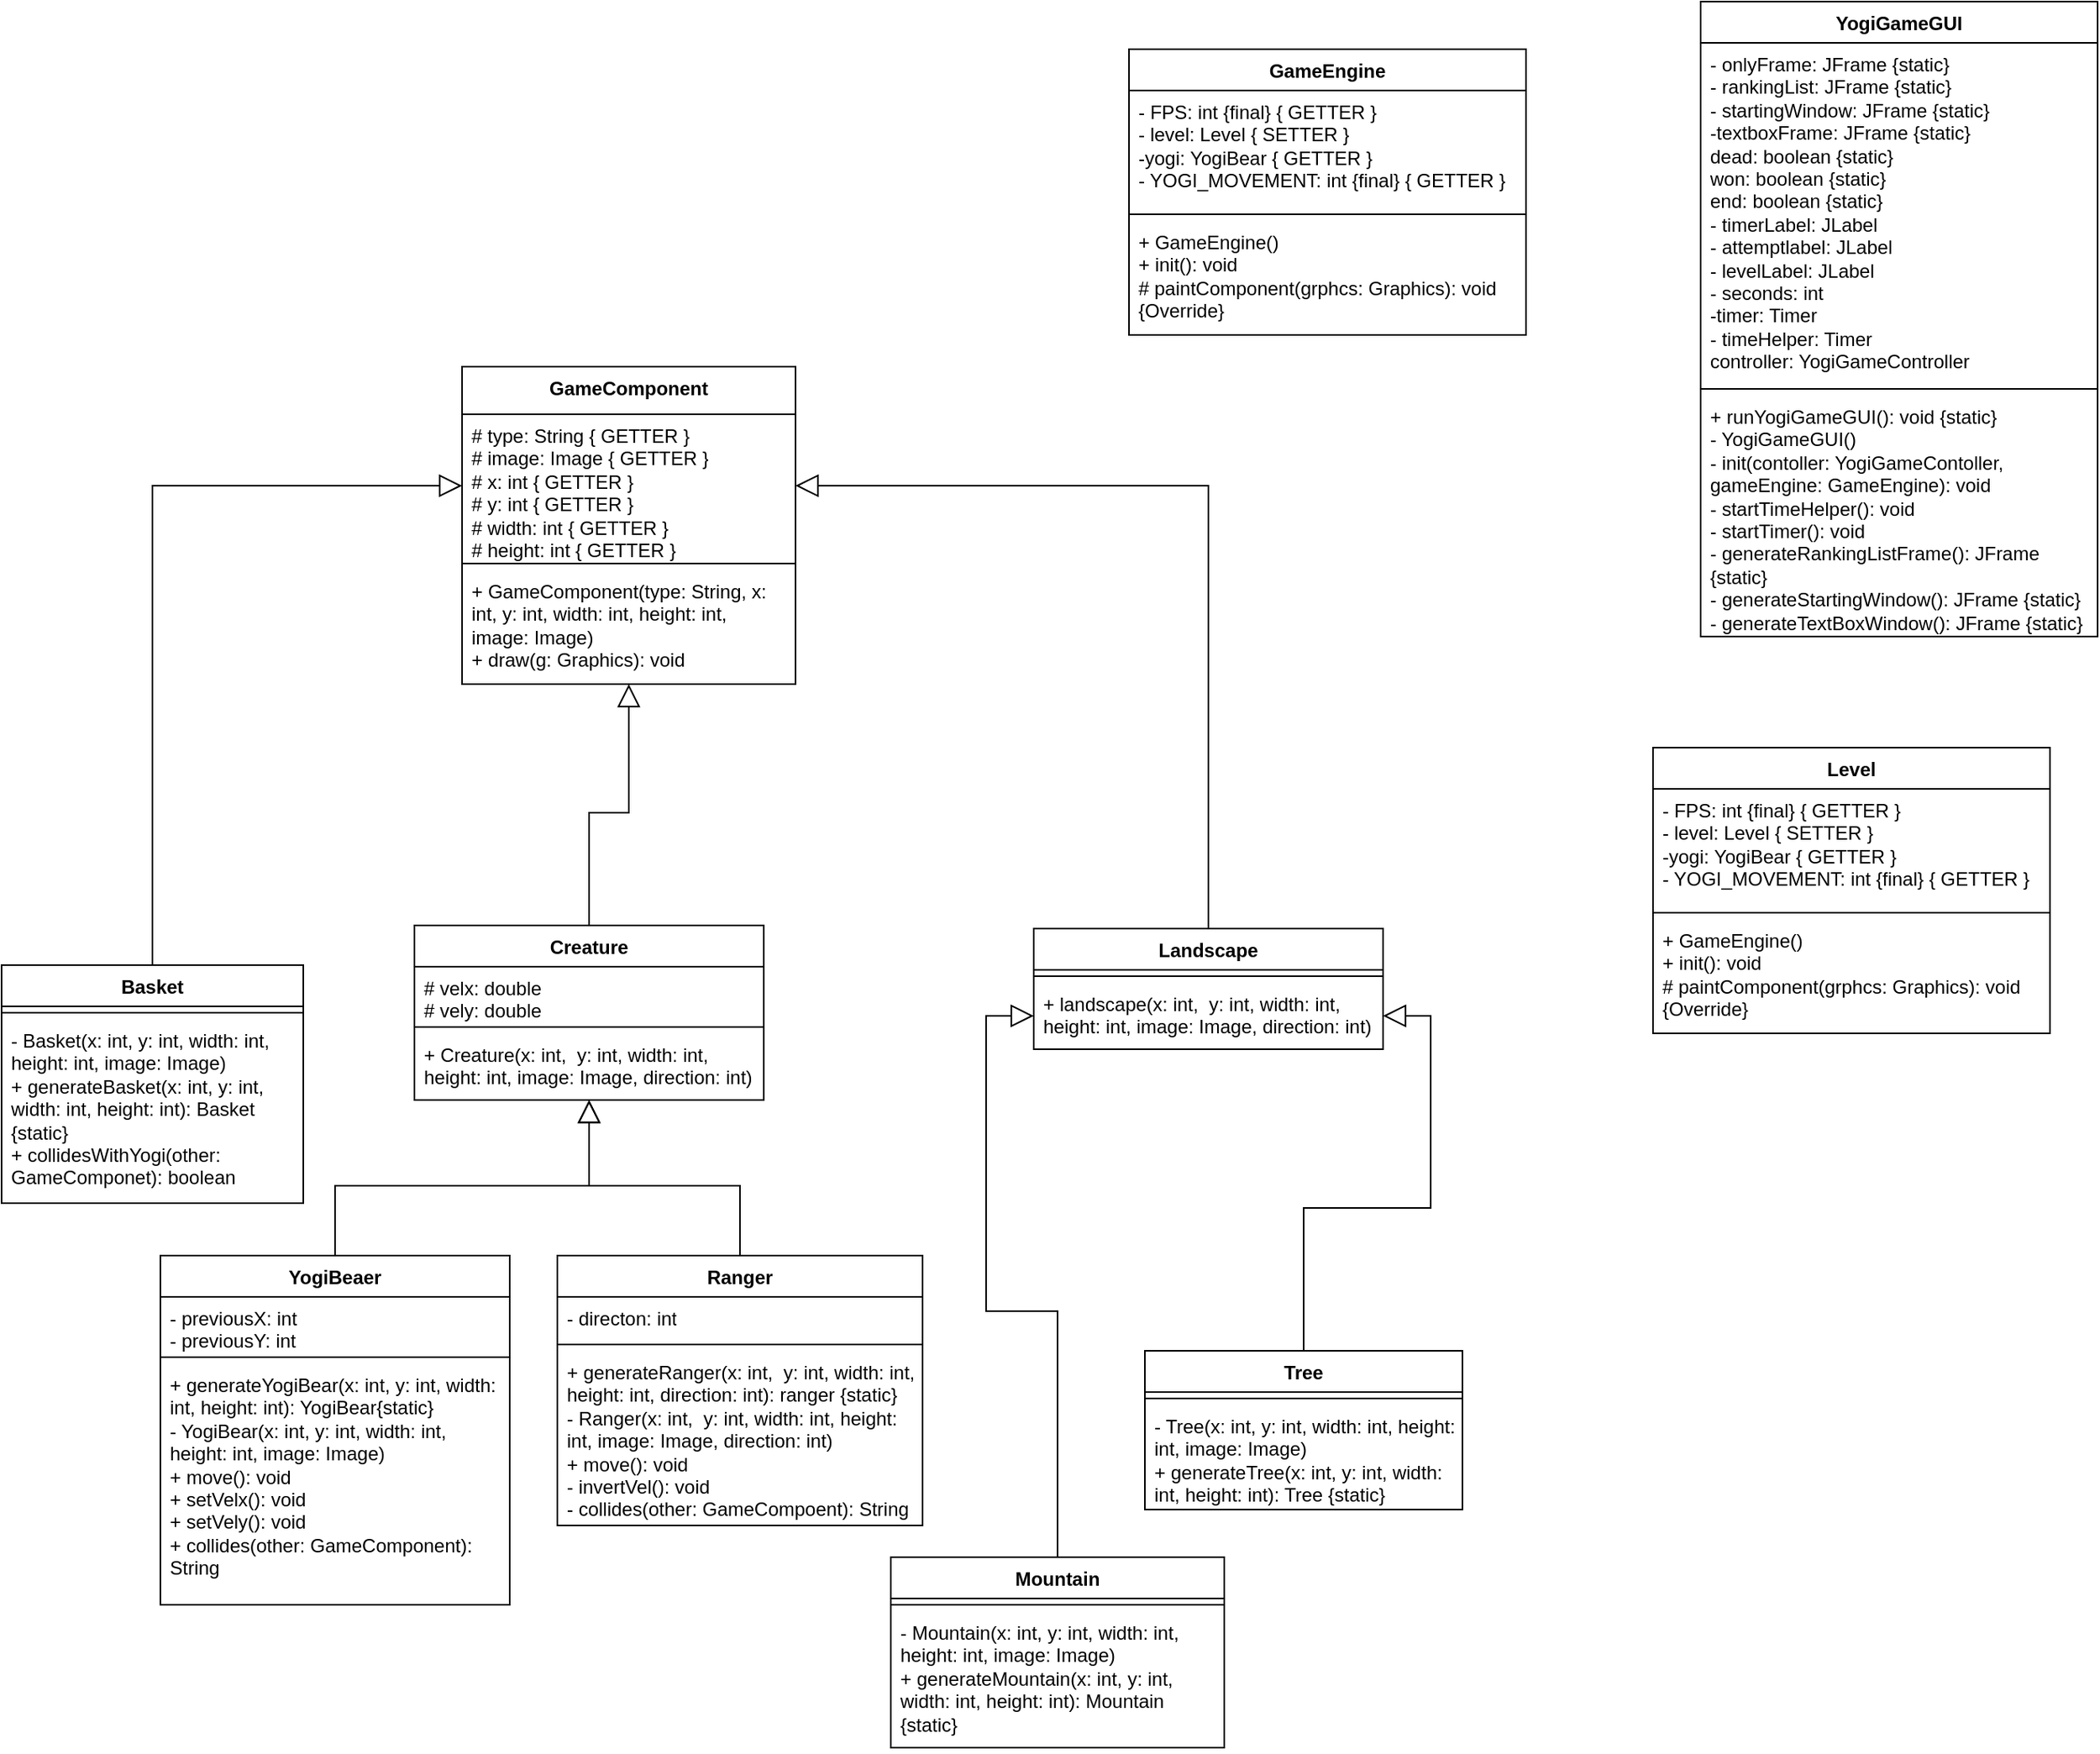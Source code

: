 <mxfile version="25.0.3">
  <diagram name="Page-1" id="V1T5ub4eXaLLm83vhyxi">
    <mxGraphModel dx="861" dy="2028" grid="1" gridSize="10" guides="1" tooltips="1" connect="1" arrows="1" fold="1" page="1" pageScale="1" pageWidth="850" pageHeight="1100" math="0" shadow="0">
      <root>
        <mxCell id="0" />
        <mxCell id="1" parent="0" />
        <mxCell id="JW1Y3XpuhCUsItWBqjoq-34" style="edgeStyle=orthogonalEdgeStyle;rounded=0;orthogonalLoop=1;jettySize=auto;html=1;exitX=0.5;exitY=0;exitDx=0;exitDy=0;endArrow=block;endFill=0;endSize=12;" parent="1" source="gm6i85_HgCSPow5HQ9hL-7" target="JW1Y3XpuhCUsItWBqjoq-13" edge="1">
          <mxGeometry relative="1" as="geometry">
            <mxPoint x="410" y="-90" as="sourcePoint" />
          </mxGeometry>
        </mxCell>
        <mxCell id="JW1Y3XpuhCUsItWBqjoq-33" style="edgeStyle=orthogonalEdgeStyle;rounded=0;orthogonalLoop=1;jettySize=auto;html=1;exitX=0.5;exitY=0;exitDx=0;exitDy=0;endArrow=block;endFill=0;endSize=12;entryX=0.5;entryY=1;entryDx=0;entryDy=0;" parent="1" source="gm6i85_HgCSPow5HQ9hL-2" target="gm6i85_HgCSPow5HQ9hL-7" edge="1">
          <mxGeometry relative="1" as="geometry">
            <mxPoint x="240" y="100" as="sourcePoint" />
            <mxPoint x="410" y="34" as="targetPoint" />
          </mxGeometry>
        </mxCell>
        <mxCell id="JW1Y3XpuhCUsItWBqjoq-37" style="edgeStyle=orthogonalEdgeStyle;rounded=0;orthogonalLoop=1;jettySize=auto;html=1;exitX=0.5;exitY=0;exitDx=0;exitDy=0;entryX=0;entryY=0.5;entryDx=0;entryDy=0;endArrow=block;endFill=0;endSize=12;" parent="1" source="JW1Y3XpuhCUsItWBqjoq-5" target="JW1Y3XpuhCUsItWBqjoq-14" edge="1">
          <mxGeometry relative="1" as="geometry" />
        </mxCell>
        <mxCell id="JW1Y3XpuhCUsItWBqjoq-5" value="Basket" style="swimlane;fontStyle=1;align=center;verticalAlign=top;childLayout=stackLayout;horizontal=1;startSize=26;horizontalStack=0;resizeParent=1;resizeParentMax=0;resizeLast=0;collapsible=1;marginBottom=0;whiteSpace=wrap;html=1;" parent="1" vertex="1">
          <mxGeometry x="30" y="-53" width="190" height="150" as="geometry" />
        </mxCell>
        <mxCell id="JW1Y3XpuhCUsItWBqjoq-7" value="" style="line;strokeWidth=1;fillColor=none;align=left;verticalAlign=middle;spacingTop=-1;spacingLeft=3;spacingRight=3;rotatable=0;labelPosition=right;points=[];portConstraint=eastwest;strokeColor=inherit;" parent="JW1Y3XpuhCUsItWBqjoq-5" vertex="1">
          <mxGeometry y="26" width="190" height="8" as="geometry" />
        </mxCell>
        <mxCell id="JW1Y3XpuhCUsItWBqjoq-8" value="- Basket(x: int, y: int, width: int, height: int, image: Image)&lt;div&gt;+ generateBasket(&lt;span style=&quot;background-color: initial;&quot;&gt;x: int, y: int, width: int, height: int&lt;/span&gt;&lt;span style=&quot;background-color: initial;&quot;&gt;): Basket {static}&lt;/span&gt;&lt;/div&gt;&lt;div&gt;&lt;span style=&quot;background-color: initial;&quot;&gt;+ collidesWithYogi(other: GameComponet): boolean&lt;/span&gt;&lt;/div&gt;" style="text;strokeColor=none;fillColor=none;align=left;verticalAlign=top;spacingLeft=4;spacingRight=4;overflow=hidden;rotatable=0;points=[[0,0.5],[1,0.5]];portConstraint=eastwest;whiteSpace=wrap;html=1;" parent="JW1Y3XpuhCUsItWBqjoq-5" vertex="1">
          <mxGeometry y="34" width="190" height="116" as="geometry" />
        </mxCell>
        <mxCell id="JW1Y3XpuhCUsItWBqjoq-13" value="&lt;div&gt;&lt;span style=&quot;background-color: initial;&quot;&gt;GameComponent&lt;/span&gt;&lt;/div&gt;" style="swimlane;fontStyle=1;align=center;verticalAlign=top;childLayout=stackLayout;horizontal=1;startSize=30;horizontalStack=0;resizeParent=1;resizeParentMax=0;resizeLast=0;collapsible=1;marginBottom=0;whiteSpace=wrap;html=1;" parent="1" vertex="1">
          <mxGeometry x="320" y="-430" width="210" height="200" as="geometry" />
        </mxCell>
        <mxCell id="JW1Y3XpuhCUsItWBqjoq-14" value="&lt;div&gt;&lt;span style=&quot;background-color: initial;&quot;&gt;# type: String { GETTER }&lt;/span&gt;&lt;/div&gt;&lt;div&gt;# image: Image { GETTER }&lt;/div&gt;&lt;div&gt;# x: int&amp;nbsp;&lt;span style=&quot;background-color: initial;&quot;&gt;{ GETTER }&lt;/span&gt;&lt;/div&gt;&lt;div&gt;# y: int&amp;nbsp;&lt;span style=&quot;background-color: initial;&quot;&gt;{ GETTER }&lt;/span&gt;&lt;/div&gt;&lt;div&gt;# width: int&amp;nbsp;&lt;span style=&quot;background-color: initial;&quot;&gt;{ GETTER }&lt;/span&gt;&lt;/div&gt;&lt;div&gt;# height: int&amp;nbsp;&lt;span style=&quot;background-color: initial;&quot;&gt;{ GETTER }&lt;/span&gt;&lt;/div&gt;" style="text;strokeColor=none;fillColor=none;align=left;verticalAlign=top;spacingLeft=4;spacingRight=4;overflow=hidden;rotatable=0;points=[[0,0.5],[1,0.5]];portConstraint=eastwest;whiteSpace=wrap;html=1;" parent="JW1Y3XpuhCUsItWBqjoq-13" vertex="1">
          <mxGeometry y="30" width="210" height="90" as="geometry" />
        </mxCell>
        <mxCell id="JW1Y3XpuhCUsItWBqjoq-15" value="" style="line;strokeWidth=1;fillColor=none;align=left;verticalAlign=middle;spacingTop=-1;spacingLeft=3;spacingRight=3;rotatable=0;labelPosition=right;points=[];portConstraint=eastwest;strokeColor=inherit;" parent="JW1Y3XpuhCUsItWBqjoq-13" vertex="1">
          <mxGeometry y="120" width="210" height="8" as="geometry" />
        </mxCell>
        <mxCell id="JW1Y3XpuhCUsItWBqjoq-16" value="&lt;div&gt;+ GameComponent(type: String, x: int, y: int, width: int, height: int, image: Image)&lt;/div&gt;&lt;div&gt;+ draw(g: Graphics): void&amp;nbsp;&lt;/div&gt;&lt;div&gt;&lt;br&gt;&lt;/div&gt;" style="text;strokeColor=none;fillColor=none;align=left;verticalAlign=top;spacingLeft=4;spacingRight=4;overflow=hidden;rotatable=0;points=[[0,0.5],[1,0.5]];portConstraint=eastwest;whiteSpace=wrap;html=1;" parent="JW1Y3XpuhCUsItWBqjoq-13" vertex="1">
          <mxGeometry y="128" width="210" height="72" as="geometry" />
        </mxCell>
        <mxCell id="JW1Y3XpuhCUsItWBqjoq-32" style="edgeStyle=orthogonalEdgeStyle;rounded=0;orthogonalLoop=1;jettySize=auto;html=1;exitX=0.5;exitY=0;exitDx=0;exitDy=0;endArrow=block;endFill=0;endSize=12;entryX=0.5;entryY=1;entryDx=0;entryDy=0;" parent="1" source="JW1Y3XpuhCUsItWBqjoq-17" target="gm6i85_HgCSPow5HQ9hL-7" edge="1">
          <mxGeometry relative="1" as="geometry">
            <mxPoint x="410" y="34" as="targetPoint" />
          </mxGeometry>
        </mxCell>
        <mxCell id="JW1Y3XpuhCUsItWBqjoq-17" value="Ranger" style="swimlane;fontStyle=1;align=center;verticalAlign=top;childLayout=stackLayout;horizontal=1;startSize=26;horizontalStack=0;resizeParent=1;resizeParentMax=0;resizeLast=0;collapsible=1;marginBottom=0;whiteSpace=wrap;html=1;" parent="1" vertex="1">
          <mxGeometry x="380" y="130" width="230" height="170" as="geometry" />
        </mxCell>
        <mxCell id="JW1Y3XpuhCUsItWBqjoq-18" value="- directon: int" style="text;strokeColor=none;fillColor=none;align=left;verticalAlign=top;spacingLeft=4;spacingRight=4;overflow=hidden;rotatable=0;points=[[0,0.5],[1,0.5]];portConstraint=eastwest;whiteSpace=wrap;html=1;" parent="JW1Y3XpuhCUsItWBqjoq-17" vertex="1">
          <mxGeometry y="26" width="230" height="26" as="geometry" />
        </mxCell>
        <mxCell id="JW1Y3XpuhCUsItWBqjoq-19" value="" style="line;strokeWidth=1;fillColor=none;align=left;verticalAlign=middle;spacingTop=-1;spacingLeft=3;spacingRight=3;rotatable=0;labelPosition=right;points=[];portConstraint=eastwest;strokeColor=inherit;" parent="JW1Y3XpuhCUsItWBqjoq-17" vertex="1">
          <mxGeometry y="52" width="230" height="8" as="geometry" />
        </mxCell>
        <mxCell id="JW1Y3XpuhCUsItWBqjoq-20" value="+ generateRanger(x: int,&amp;nbsp; y: int, width: int, height: int, direction: int): ranger {static}&lt;div&gt;- Ranger(&lt;span style=&quot;background-color: initial;&quot;&gt;x: int,&amp;nbsp; y: int, width: int, height: int, image: Image, direction: int&lt;/span&gt;&lt;span style=&quot;background-color: initial;&quot;&gt;)&lt;/span&gt;&lt;/div&gt;&lt;div&gt;&lt;span style=&quot;background-color: initial;&quot;&gt;+ move(): void&lt;/span&gt;&lt;/div&gt;&lt;div&gt;- invertVel(): void&lt;/div&gt;&lt;div&gt;- collides(other: GameCompoent): String&lt;/div&gt;" style="text;strokeColor=none;fillColor=none;align=left;verticalAlign=top;spacingLeft=4;spacingRight=4;overflow=hidden;rotatable=0;points=[[0,0.5],[1,0.5]];portConstraint=eastwest;whiteSpace=wrap;html=1;" parent="JW1Y3XpuhCUsItWBqjoq-17" vertex="1">
          <mxGeometry y="60" width="230" height="110" as="geometry" />
        </mxCell>
        <mxCell id="gm6i85_HgCSPow5HQ9hL-17" style="edgeStyle=orthogonalEdgeStyle;rounded=0;orthogonalLoop=1;jettySize=auto;html=1;entryX=1;entryY=0.5;entryDx=0;entryDy=0;endArrow=block;endFill=0;endSize=12;" edge="1" parent="1" source="JW1Y3XpuhCUsItWBqjoq-21" target="gm6i85_HgCSPow5HQ9hL-14">
          <mxGeometry relative="1" as="geometry" />
        </mxCell>
        <mxCell id="JW1Y3XpuhCUsItWBqjoq-21" value="Tree" style="swimlane;fontStyle=1;align=center;verticalAlign=top;childLayout=stackLayout;horizontal=1;startSize=26;horizontalStack=0;resizeParent=1;resizeParentMax=0;resizeLast=0;collapsible=1;marginBottom=0;whiteSpace=wrap;html=1;" parent="1" vertex="1">
          <mxGeometry x="750" y="190" width="200" height="100" as="geometry" />
        </mxCell>
        <mxCell id="JW1Y3XpuhCUsItWBqjoq-23" value="" style="line;strokeWidth=1;fillColor=none;align=left;verticalAlign=middle;spacingTop=-1;spacingLeft=3;spacingRight=3;rotatable=0;labelPosition=right;points=[];portConstraint=eastwest;strokeColor=inherit;" parent="JW1Y3XpuhCUsItWBqjoq-21" vertex="1">
          <mxGeometry y="26" width="200" height="8" as="geometry" />
        </mxCell>
        <mxCell id="JW1Y3XpuhCUsItWBqjoq-24" value="- Tree(x: int, y: int, width: int, height: int, image: Image)&lt;div&gt;+ generateTree(&lt;span style=&quot;background-color: initial;&quot;&gt;x: int, y: int, width: int, height: int&lt;/span&gt;&lt;span style=&quot;background-color: initial;&quot;&gt;): Tree {static}&lt;/span&gt;&lt;/div&gt;" style="text;strokeColor=none;fillColor=none;align=left;verticalAlign=top;spacingLeft=4;spacingRight=4;overflow=hidden;rotatable=0;points=[[0,0.5],[1,0.5]];portConstraint=eastwest;whiteSpace=wrap;html=1;" parent="JW1Y3XpuhCUsItWBqjoq-21" vertex="1">
          <mxGeometry y="34" width="200" height="66" as="geometry" />
        </mxCell>
        <mxCell id="gm6i85_HgCSPow5HQ9hL-16" style="edgeStyle=orthogonalEdgeStyle;rounded=0;orthogonalLoop=1;jettySize=auto;html=1;exitX=0.5;exitY=0;exitDx=0;exitDy=0;entryX=0;entryY=0.5;entryDx=0;entryDy=0;endArrow=block;endFill=0;endSize=12;" edge="1" parent="1" source="JW1Y3XpuhCUsItWBqjoq-25" target="gm6i85_HgCSPow5HQ9hL-14">
          <mxGeometry relative="1" as="geometry" />
        </mxCell>
        <mxCell id="JW1Y3XpuhCUsItWBqjoq-25" value="Mountain" style="swimlane;fontStyle=1;align=center;verticalAlign=top;childLayout=stackLayout;horizontal=1;startSize=26;horizontalStack=0;resizeParent=1;resizeParentMax=0;resizeLast=0;collapsible=1;marginBottom=0;whiteSpace=wrap;html=1;" parent="1" vertex="1">
          <mxGeometry x="590" y="320" width="210" height="120" as="geometry" />
        </mxCell>
        <mxCell id="JW1Y3XpuhCUsItWBqjoq-27" value="" style="line;strokeWidth=1;fillColor=none;align=left;verticalAlign=middle;spacingTop=-1;spacingLeft=3;spacingRight=3;rotatable=0;labelPosition=right;points=[];portConstraint=eastwest;strokeColor=inherit;" parent="JW1Y3XpuhCUsItWBqjoq-25" vertex="1">
          <mxGeometry y="26" width="210" height="8" as="geometry" />
        </mxCell>
        <mxCell id="JW1Y3XpuhCUsItWBqjoq-28" value="- Mountain(x: int, y: int, width: int, height: int, image: Image)&lt;div&gt;+ generateMountain(&lt;span style=&quot;background-color: initial;&quot;&gt;x: int, y: int, width: int, height: int&lt;/span&gt;&lt;span style=&quot;background-color: initial;&quot;&gt;): Mountain {static}&lt;/span&gt;&lt;/div&gt;" style="text;strokeColor=none;fillColor=none;align=left;verticalAlign=top;spacingLeft=4;spacingRight=4;overflow=hidden;rotatable=0;points=[[0,0.5],[1,0.5]];portConstraint=eastwest;whiteSpace=wrap;html=1;" parent="JW1Y3XpuhCUsItWBqjoq-25" vertex="1">
          <mxGeometry y="34" width="210" height="86" as="geometry" />
        </mxCell>
        <mxCell id="gm6i85_HgCSPow5HQ9hL-2" value="YogiBeaer" style="swimlane;fontStyle=1;align=center;verticalAlign=top;childLayout=stackLayout;horizontal=1;startSize=26;horizontalStack=0;resizeParent=1;resizeParentMax=0;resizeLast=0;collapsible=1;marginBottom=0;whiteSpace=wrap;html=1;" vertex="1" parent="1">
          <mxGeometry x="130" y="130" width="220" height="220" as="geometry" />
        </mxCell>
        <mxCell id="gm6i85_HgCSPow5HQ9hL-3" value="- previousX: int&lt;div&gt;- previousY: int&lt;/div&gt;" style="text;strokeColor=none;fillColor=none;align=left;verticalAlign=top;spacingLeft=4;spacingRight=4;overflow=hidden;rotatable=0;points=[[0,0.5],[1,0.5]];portConstraint=eastwest;whiteSpace=wrap;html=1;" vertex="1" parent="gm6i85_HgCSPow5HQ9hL-2">
          <mxGeometry y="26" width="220" height="34" as="geometry" />
        </mxCell>
        <mxCell id="gm6i85_HgCSPow5HQ9hL-4" value="" style="line;strokeWidth=1;fillColor=none;align=left;verticalAlign=middle;spacingTop=-1;spacingLeft=3;spacingRight=3;rotatable=0;labelPosition=right;points=[];portConstraint=eastwest;strokeColor=inherit;" vertex="1" parent="gm6i85_HgCSPow5HQ9hL-2">
          <mxGeometry y="60" width="220" height="8" as="geometry" />
        </mxCell>
        <mxCell id="gm6i85_HgCSPow5HQ9hL-5" value="+ generateYogiBear(x: int, y: int, width: int, height: int): YogiBear{static}&lt;div&gt;- YogiBear(&lt;span style=&quot;background-color: initial;&quot;&gt;x: int, y: int, width: int, height: int, image: Image&lt;/span&gt;&lt;span style=&quot;background-color: initial;&quot;&gt;)&lt;/span&gt;&lt;/div&gt;&lt;div&gt;&lt;span style=&quot;background-color: initial;&quot;&gt;+ move(): void&lt;/span&gt;&lt;/div&gt;&lt;div&gt;&lt;span style=&quot;background-color: initial;&quot;&gt;+ setVelx(): void&amp;nbsp;&lt;/span&gt;&lt;/div&gt;&lt;div&gt;&lt;span style=&quot;background-color: initial;&quot;&gt;+ setVely(): void&lt;/span&gt;&lt;/div&gt;&lt;div&gt;&lt;span style=&quot;background-color: initial;&quot;&gt;+ collides(other: GameComponent): String&lt;/span&gt;&lt;/div&gt;" style="text;strokeColor=none;fillColor=none;align=left;verticalAlign=top;spacingLeft=4;spacingRight=4;overflow=hidden;rotatable=0;points=[[0,0.5],[1,0.5]];portConstraint=eastwest;whiteSpace=wrap;html=1;" vertex="1" parent="gm6i85_HgCSPow5HQ9hL-2">
          <mxGeometry y="68" width="220" height="152" as="geometry" />
        </mxCell>
        <mxCell id="gm6i85_HgCSPow5HQ9hL-7" value="Creature" style="swimlane;fontStyle=1;align=center;verticalAlign=top;childLayout=stackLayout;horizontal=1;startSize=26;horizontalStack=0;resizeParent=1;resizeParentMax=0;resizeLast=0;collapsible=1;marginBottom=0;whiteSpace=wrap;html=1;" vertex="1" parent="1">
          <mxGeometry x="290" y="-78" width="220" height="110" as="geometry" />
        </mxCell>
        <mxCell id="gm6i85_HgCSPow5HQ9hL-8" value="# velx: double&lt;div&gt;# vely: double&lt;/div&gt;" style="text;strokeColor=none;fillColor=none;align=left;verticalAlign=top;spacingLeft=4;spacingRight=4;overflow=hidden;rotatable=0;points=[[0,0.5],[1,0.5]];portConstraint=eastwest;whiteSpace=wrap;html=1;" vertex="1" parent="gm6i85_HgCSPow5HQ9hL-7">
          <mxGeometry y="26" width="220" height="34" as="geometry" />
        </mxCell>
        <mxCell id="gm6i85_HgCSPow5HQ9hL-9" value="" style="line;strokeWidth=1;fillColor=none;align=left;verticalAlign=middle;spacingTop=-1;spacingLeft=3;spacingRight=3;rotatable=0;labelPosition=right;points=[];portConstraint=eastwest;strokeColor=inherit;" vertex="1" parent="gm6i85_HgCSPow5HQ9hL-7">
          <mxGeometry y="60" width="220" height="8" as="geometry" />
        </mxCell>
        <mxCell id="gm6i85_HgCSPow5HQ9hL-10" value="&lt;div&gt;+ Creature(&lt;span style=&quot;background-color: initial;&quot;&gt;x: int,&amp;nbsp; y: int, width: int, height: int, image: Image, direction: int&lt;/span&gt;&lt;span style=&quot;background-color: initial;&quot;&gt;)&lt;/span&gt;&lt;/div&gt;" style="text;strokeColor=none;fillColor=none;align=left;verticalAlign=top;spacingLeft=4;spacingRight=4;overflow=hidden;rotatable=0;points=[[0,0.5],[1,0.5]];portConstraint=eastwest;whiteSpace=wrap;html=1;" vertex="1" parent="gm6i85_HgCSPow5HQ9hL-7">
          <mxGeometry y="68" width="220" height="42" as="geometry" />
        </mxCell>
        <mxCell id="gm6i85_HgCSPow5HQ9hL-18" style="edgeStyle=orthogonalEdgeStyle;rounded=0;orthogonalLoop=1;jettySize=auto;html=1;entryX=1;entryY=0.5;entryDx=0;entryDy=0;endArrow=block;endFill=0;endSize=12;" edge="1" parent="1" source="gm6i85_HgCSPow5HQ9hL-11" target="JW1Y3XpuhCUsItWBqjoq-14">
          <mxGeometry relative="1" as="geometry" />
        </mxCell>
        <mxCell id="gm6i85_HgCSPow5HQ9hL-11" value="Landscape" style="swimlane;fontStyle=1;align=center;verticalAlign=top;childLayout=stackLayout;horizontal=1;startSize=26;horizontalStack=0;resizeParent=1;resizeParentMax=0;resizeLast=0;collapsible=1;marginBottom=0;whiteSpace=wrap;html=1;" vertex="1" parent="1">
          <mxGeometry x="680" y="-76" width="220" height="76" as="geometry" />
        </mxCell>
        <mxCell id="gm6i85_HgCSPow5HQ9hL-13" value="" style="line;strokeWidth=1;fillColor=none;align=left;verticalAlign=middle;spacingTop=-1;spacingLeft=3;spacingRight=3;rotatable=0;labelPosition=right;points=[];portConstraint=eastwest;strokeColor=inherit;" vertex="1" parent="gm6i85_HgCSPow5HQ9hL-11">
          <mxGeometry y="26" width="220" height="8" as="geometry" />
        </mxCell>
        <mxCell id="gm6i85_HgCSPow5HQ9hL-14" value="&lt;div&gt;+ landscape(&lt;span style=&quot;background-color: initial;&quot;&gt;x: int,&amp;nbsp; y: int, width: int, height: int, image: Image, direction: int&lt;/span&gt;&lt;span style=&quot;background-color: initial;&quot;&gt;)&lt;/span&gt;&lt;/div&gt;" style="text;strokeColor=none;fillColor=none;align=left;verticalAlign=top;spacingLeft=4;spacingRight=4;overflow=hidden;rotatable=0;points=[[0,0.5],[1,0.5]];portConstraint=eastwest;whiteSpace=wrap;html=1;" vertex="1" parent="gm6i85_HgCSPow5HQ9hL-11">
          <mxGeometry y="34" width="220" height="42" as="geometry" />
        </mxCell>
        <mxCell id="gm6i85_HgCSPow5HQ9hL-19" value="GameEngine" style="swimlane;fontStyle=1;align=center;verticalAlign=top;childLayout=stackLayout;horizontal=1;startSize=26;horizontalStack=0;resizeParent=1;resizeParentMax=0;resizeLast=0;collapsible=1;marginBottom=0;whiteSpace=wrap;html=1;" vertex="1" parent="1">
          <mxGeometry x="740" y="-630" width="250" height="180" as="geometry" />
        </mxCell>
        <mxCell id="gm6i85_HgCSPow5HQ9hL-20" value="- FPS: int {final} { GETTER }&lt;div&gt;- level: Level { SETTER }&lt;/div&gt;&lt;div&gt;-yogi: YogiBear { GETTER }&lt;/div&gt;&lt;div&gt;- YOGI_MOVEMENT: int {final} { GETTER }&lt;/div&gt;" style="text;strokeColor=none;fillColor=none;align=left;verticalAlign=top;spacingLeft=4;spacingRight=4;overflow=hidden;rotatable=0;points=[[0,0.5],[1,0.5]];portConstraint=eastwest;whiteSpace=wrap;html=1;" vertex="1" parent="gm6i85_HgCSPow5HQ9hL-19">
          <mxGeometry y="26" width="250" height="74" as="geometry" />
        </mxCell>
        <mxCell id="gm6i85_HgCSPow5HQ9hL-21" value="" style="line;strokeWidth=1;fillColor=none;align=left;verticalAlign=middle;spacingTop=-1;spacingLeft=3;spacingRight=3;rotatable=0;labelPosition=right;points=[];portConstraint=eastwest;strokeColor=inherit;" vertex="1" parent="gm6i85_HgCSPow5HQ9hL-19">
          <mxGeometry y="100" width="250" height="8" as="geometry" />
        </mxCell>
        <mxCell id="gm6i85_HgCSPow5HQ9hL-22" value="+ GameEngine()&lt;div&gt;+ init(): void&lt;/div&gt;&lt;div&gt;# paintComponent(grphcs: Graphics): void {Override}&lt;/div&gt;" style="text;strokeColor=none;fillColor=none;align=left;verticalAlign=top;spacingLeft=4;spacingRight=4;overflow=hidden;rotatable=0;points=[[0,0.5],[1,0.5]];portConstraint=eastwest;whiteSpace=wrap;html=1;" vertex="1" parent="gm6i85_HgCSPow5HQ9hL-19">
          <mxGeometry y="108" width="250" height="72" as="geometry" />
        </mxCell>
        <mxCell id="gm6i85_HgCSPow5HQ9hL-23" value="YogiGameGUI" style="swimlane;fontStyle=1;align=center;verticalAlign=top;childLayout=stackLayout;horizontal=1;startSize=26;horizontalStack=0;resizeParent=1;resizeParentMax=0;resizeLast=0;collapsible=1;marginBottom=0;whiteSpace=wrap;html=1;" vertex="1" parent="1">
          <mxGeometry x="1100" y="-660" width="250" height="400" as="geometry" />
        </mxCell>
        <mxCell id="gm6i85_HgCSPow5HQ9hL-24" value="- onlyFrame: JFrame {static}&lt;div&gt;- rankingList: JFrame {static}&lt;/div&gt;&lt;div&gt;- startingWindow: JFrame {static}&lt;/div&gt;&lt;div&gt;-textboxFrame: JFrame {static}&lt;/div&gt;&lt;div&gt;dead: boolean {static}&lt;/div&gt;&lt;div&gt;won: boolean {static}&lt;/div&gt;&lt;div&gt;end: boolean {static}&lt;/div&gt;&lt;div&gt;- timerLabel: JLabel&lt;/div&gt;&lt;div&gt;- attemptlabel: JLabel&lt;/div&gt;&lt;div&gt;- levelLabel: JLabel&amp;nbsp;&lt;/div&gt;&lt;div&gt;- seconds: int&amp;nbsp;&lt;/div&gt;&lt;div&gt;-timer: Timer&lt;/div&gt;&lt;div&gt;- timeHelper: Timer&lt;/div&gt;&lt;div&gt;controller: YogiGameController&lt;/div&gt;" style="text;strokeColor=none;fillColor=none;align=left;verticalAlign=top;spacingLeft=4;spacingRight=4;overflow=hidden;rotatable=0;points=[[0,0.5],[1,0.5]];portConstraint=eastwest;whiteSpace=wrap;html=1;" vertex="1" parent="gm6i85_HgCSPow5HQ9hL-23">
          <mxGeometry y="26" width="250" height="214" as="geometry" />
        </mxCell>
        <mxCell id="gm6i85_HgCSPow5HQ9hL-25" value="" style="line;strokeWidth=1;fillColor=none;align=left;verticalAlign=middle;spacingTop=-1;spacingLeft=3;spacingRight=3;rotatable=0;labelPosition=right;points=[];portConstraint=eastwest;strokeColor=inherit;" vertex="1" parent="gm6i85_HgCSPow5HQ9hL-23">
          <mxGeometry y="240" width="250" height="8" as="geometry" />
        </mxCell>
        <mxCell id="gm6i85_HgCSPow5HQ9hL-26" value="+ runYogiGameGUI(): void {static}&lt;div&gt;- YogiGameGUI()&lt;/div&gt;&lt;div&gt;- init(contoller: YogiGameContoller, gameEngine: GameEngine): void&lt;/div&gt;&lt;div&gt;- startTimeHelper(): void&lt;/div&gt;&lt;div&gt;- startTimer(): void&lt;/div&gt;&lt;div&gt;- generateRankingListFrame(): JFrame {static}&lt;/div&gt;&lt;div&gt;- generateStartingWindow(): JFrame {static}&lt;/div&gt;&lt;div&gt;- generateTextBoxWindow(): JFrame {static}&lt;/div&gt;" style="text;strokeColor=none;fillColor=none;align=left;verticalAlign=top;spacingLeft=4;spacingRight=4;overflow=hidden;rotatable=0;points=[[0,0.5],[1,0.5]];portConstraint=eastwest;whiteSpace=wrap;html=1;" vertex="1" parent="gm6i85_HgCSPow5HQ9hL-23">
          <mxGeometry y="248" width="250" height="152" as="geometry" />
        </mxCell>
        <mxCell id="gm6i85_HgCSPow5HQ9hL-27" value="Level" style="swimlane;fontStyle=1;align=center;verticalAlign=top;childLayout=stackLayout;horizontal=1;startSize=26;horizontalStack=0;resizeParent=1;resizeParentMax=0;resizeLast=0;collapsible=1;marginBottom=0;whiteSpace=wrap;html=1;" vertex="1" parent="1">
          <mxGeometry x="1070" y="-190" width="250" height="180" as="geometry" />
        </mxCell>
        <mxCell id="gm6i85_HgCSPow5HQ9hL-28" value="- FPS: int {final} { GETTER }&lt;div&gt;- level: Level { SETTER }&lt;/div&gt;&lt;div&gt;-yogi: YogiBear { GETTER }&lt;/div&gt;&lt;div&gt;- YOGI_MOVEMENT: int {final} { GETTER }&lt;/div&gt;" style="text;strokeColor=none;fillColor=none;align=left;verticalAlign=top;spacingLeft=4;spacingRight=4;overflow=hidden;rotatable=0;points=[[0,0.5],[1,0.5]];portConstraint=eastwest;whiteSpace=wrap;html=1;" vertex="1" parent="gm6i85_HgCSPow5HQ9hL-27">
          <mxGeometry y="26" width="250" height="74" as="geometry" />
        </mxCell>
        <mxCell id="gm6i85_HgCSPow5HQ9hL-29" value="" style="line;strokeWidth=1;fillColor=none;align=left;verticalAlign=middle;spacingTop=-1;spacingLeft=3;spacingRight=3;rotatable=0;labelPosition=right;points=[];portConstraint=eastwest;strokeColor=inherit;" vertex="1" parent="gm6i85_HgCSPow5HQ9hL-27">
          <mxGeometry y="100" width="250" height="8" as="geometry" />
        </mxCell>
        <mxCell id="gm6i85_HgCSPow5HQ9hL-30" value="+ GameEngine()&lt;div&gt;+ init(): void&lt;/div&gt;&lt;div&gt;# paintComponent(grphcs: Graphics): void {Override}&lt;/div&gt;" style="text;strokeColor=none;fillColor=none;align=left;verticalAlign=top;spacingLeft=4;spacingRight=4;overflow=hidden;rotatable=0;points=[[0,0.5],[1,0.5]];portConstraint=eastwest;whiteSpace=wrap;html=1;" vertex="1" parent="gm6i85_HgCSPow5HQ9hL-27">
          <mxGeometry y="108" width="250" height="72" as="geometry" />
        </mxCell>
      </root>
    </mxGraphModel>
  </diagram>
</mxfile>
